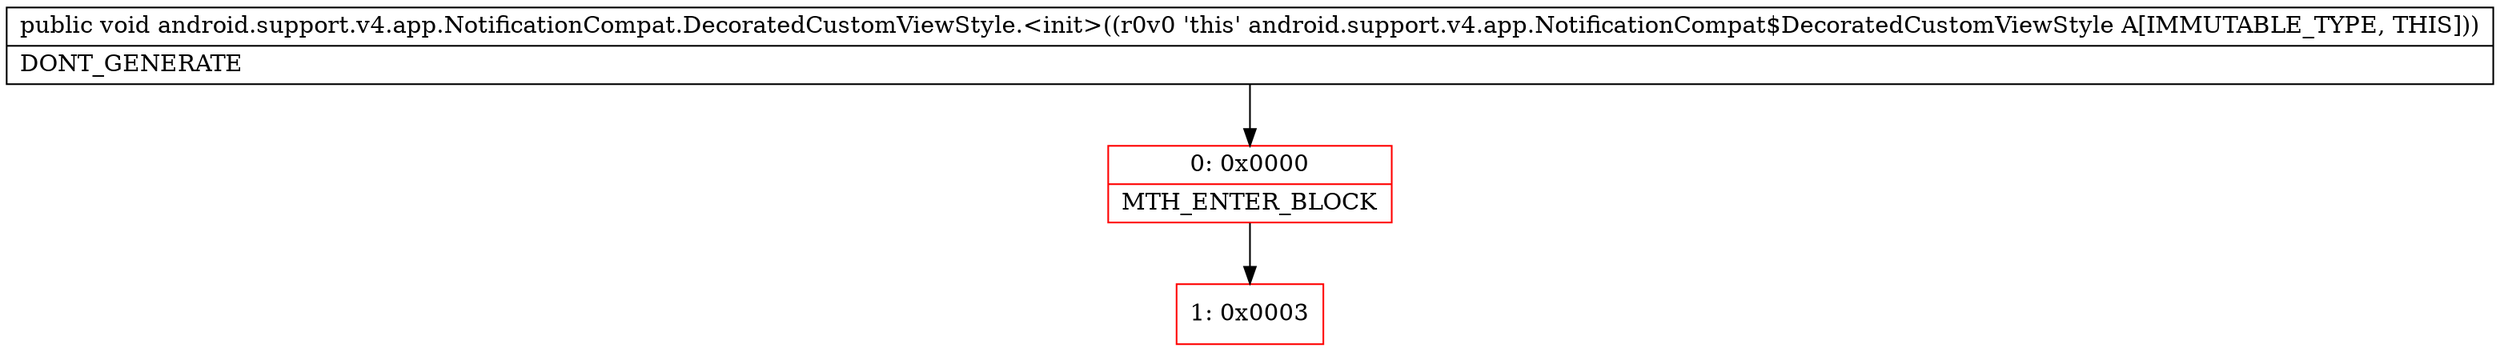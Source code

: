 digraph "CFG forandroid.support.v4.app.NotificationCompat.DecoratedCustomViewStyle.\<init\>()V" {
subgraph cluster_Region_2001558099 {
label = "R(0)";
node [shape=record,color=blue];
}
Node_0 [shape=record,color=red,label="{0\:\ 0x0000|MTH_ENTER_BLOCK\l}"];
Node_1 [shape=record,color=red,label="{1\:\ 0x0003}"];
MethodNode[shape=record,label="{public void android.support.v4.app.NotificationCompat.DecoratedCustomViewStyle.\<init\>((r0v0 'this' android.support.v4.app.NotificationCompat$DecoratedCustomViewStyle A[IMMUTABLE_TYPE, THIS]))  | DONT_GENERATE\l}"];
MethodNode -> Node_0;
Node_0 -> Node_1;
}

